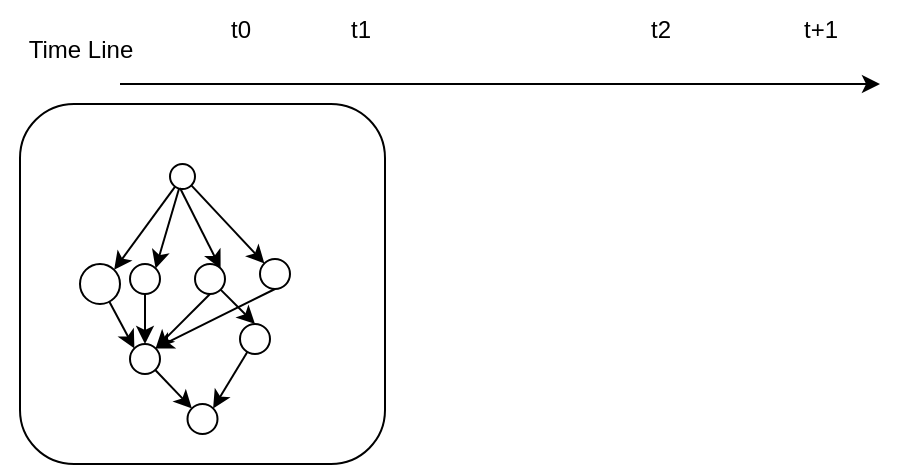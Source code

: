 <mxfile version="24.3.1" type="github">
  <diagram name="第 1 页" id="sSzg4yru0V2jtsQIOEy3">
    <mxGraphModel dx="1034" dy="492" grid="1" gridSize="10" guides="1" tooltips="1" connect="1" arrows="1" fold="1" page="1" pageScale="1" pageWidth="827" pageHeight="1169" math="0" shadow="0">
      <root>
        <mxCell id="0" />
        <mxCell id="1" parent="0" />
        <mxCell id="2k4dwGGTvVKfZvUi6wRE-2" value="" style="endArrow=classic;html=1;rounded=0;" edge="1" parent="1">
          <mxGeometry width="50" height="50" relative="1" as="geometry">
            <mxPoint x="80" y="120" as="sourcePoint" />
            <mxPoint x="460" y="120" as="targetPoint" />
          </mxGeometry>
        </mxCell>
        <mxCell id="2k4dwGGTvVKfZvUi6wRE-3" value="Time Line" style="text;html=1;align=center;verticalAlign=middle;resizable=0;points=[];autosize=1;strokeColor=none;fillColor=none;" vertex="1" parent="1">
          <mxGeometry x="20" y="88" width="80" height="30" as="geometry" />
        </mxCell>
        <mxCell id="2k4dwGGTvVKfZvUi6wRE-4" value="t0" style="text;html=1;align=center;verticalAlign=middle;resizable=0;points=[];autosize=1;strokeColor=none;fillColor=none;" vertex="1" parent="1">
          <mxGeometry x="125" y="78" width="30" height="30" as="geometry" />
        </mxCell>
        <mxCell id="2k4dwGGTvVKfZvUi6wRE-5" value="t1" style="text;html=1;align=center;verticalAlign=middle;resizable=0;points=[];autosize=1;strokeColor=none;fillColor=none;" vertex="1" parent="1">
          <mxGeometry x="185" y="78" width="30" height="30" as="geometry" />
        </mxCell>
        <mxCell id="2k4dwGGTvVKfZvUi6wRE-6" value="t2" style="text;html=1;align=center;verticalAlign=middle;resizable=0;points=[];autosize=1;strokeColor=none;fillColor=none;" vertex="1" parent="1">
          <mxGeometry x="335" y="78" width="30" height="30" as="geometry" />
        </mxCell>
        <mxCell id="2k4dwGGTvVKfZvUi6wRE-7" value="t+1" style="text;html=1;align=center;verticalAlign=middle;resizable=0;points=[];autosize=1;strokeColor=none;fillColor=none;" vertex="1" parent="1">
          <mxGeometry x="410" y="78" width="40" height="30" as="geometry" />
        </mxCell>
        <mxCell id="2k4dwGGTvVKfZvUi6wRE-8" value="" style="rounded=1;whiteSpace=wrap;html=1;" vertex="1" parent="1">
          <mxGeometry x="30" y="130" width="182.5" height="180" as="geometry" />
        </mxCell>
        <mxCell id="2k4dwGGTvVKfZvUi6wRE-18" style="rounded=0;orthogonalLoop=1;jettySize=auto;html=1;entryX=1;entryY=0;entryDx=0;entryDy=0;" edge="1" parent="1" source="2k4dwGGTvVKfZvUi6wRE-10" target="2k4dwGGTvVKfZvUi6wRE-11">
          <mxGeometry relative="1" as="geometry" />
        </mxCell>
        <mxCell id="2k4dwGGTvVKfZvUi6wRE-32" style="rounded=0;orthogonalLoop=1;jettySize=auto;html=1;entryX=1;entryY=0;entryDx=0;entryDy=0;" edge="1" parent="1" source="2k4dwGGTvVKfZvUi6wRE-10" target="2k4dwGGTvVKfZvUi6wRE-30">
          <mxGeometry relative="1" as="geometry" />
        </mxCell>
        <mxCell id="2k4dwGGTvVKfZvUi6wRE-10" value="" style="ellipse;whiteSpace=wrap;html=1;aspect=fixed;" vertex="1" parent="1">
          <mxGeometry x="105" y="160" width="12.5" height="12.5" as="geometry" />
        </mxCell>
        <mxCell id="2k4dwGGTvVKfZvUi6wRE-11" value="" style="ellipse;whiteSpace=wrap;html=1;aspect=fixed;" vertex="1" parent="1">
          <mxGeometry x="85" y="210" width="15" height="15" as="geometry" />
        </mxCell>
        <mxCell id="2k4dwGGTvVKfZvUi6wRE-42" style="rounded=0;orthogonalLoop=1;jettySize=auto;html=1;entryX=0.5;entryY=0;entryDx=0;entryDy=0;" edge="1" parent="1" source="2k4dwGGTvVKfZvUi6wRE-12" target="2k4dwGGTvVKfZvUi6wRE-16">
          <mxGeometry relative="1" as="geometry" />
        </mxCell>
        <mxCell id="2k4dwGGTvVKfZvUi6wRE-12" value="" style="ellipse;whiteSpace=wrap;html=1;aspect=fixed;" vertex="1" parent="1">
          <mxGeometry x="117.5" y="210" width="15" height="15" as="geometry" />
        </mxCell>
        <mxCell id="2k4dwGGTvVKfZvUi6wRE-13" value="" style="ellipse;whiteSpace=wrap;html=1;aspect=fixed;" vertex="1" parent="1">
          <mxGeometry x="150" y="207.5" width="15" height="15" as="geometry" />
        </mxCell>
        <mxCell id="2k4dwGGTvVKfZvUi6wRE-40" style="rounded=0;orthogonalLoop=1;jettySize=auto;html=1;entryX=0;entryY=0;entryDx=0;entryDy=0;" edge="1" parent="1" source="2k4dwGGTvVKfZvUi6wRE-14" target="2k4dwGGTvVKfZvUi6wRE-17">
          <mxGeometry relative="1" as="geometry" />
        </mxCell>
        <mxCell id="2k4dwGGTvVKfZvUi6wRE-14" value="" style="ellipse;whiteSpace=wrap;html=1;aspect=fixed;" vertex="1" parent="1">
          <mxGeometry x="85" y="250" width="15" height="15" as="geometry" />
        </mxCell>
        <mxCell id="2k4dwGGTvVKfZvUi6wRE-41" style="rounded=0;orthogonalLoop=1;jettySize=auto;html=1;entryX=1;entryY=0;entryDx=0;entryDy=0;" edge="1" parent="1" source="2k4dwGGTvVKfZvUi6wRE-16" target="2k4dwGGTvVKfZvUi6wRE-17">
          <mxGeometry relative="1" as="geometry" />
        </mxCell>
        <mxCell id="2k4dwGGTvVKfZvUi6wRE-16" value="" style="ellipse;whiteSpace=wrap;html=1;aspect=fixed;" vertex="1" parent="1">
          <mxGeometry x="140" y="240" width="15" height="15" as="geometry" />
        </mxCell>
        <mxCell id="2k4dwGGTvVKfZvUi6wRE-17" value="" style="ellipse;whiteSpace=wrap;html=1;aspect=fixed;" vertex="1" parent="1">
          <mxGeometry x="113.75" y="280" width="15" height="15" as="geometry" />
        </mxCell>
        <mxCell id="2k4dwGGTvVKfZvUi6wRE-19" style="rounded=0;orthogonalLoop=1;jettySize=auto;html=1;entryX=1;entryY=0;entryDx=0;entryDy=0;" edge="1" parent="1" target="2k4dwGGTvVKfZvUi6wRE-12">
          <mxGeometry relative="1" as="geometry">
            <mxPoint x="110" y="172" as="sourcePoint" />
            <mxPoint x="98" y="212" as="targetPoint" />
          </mxGeometry>
        </mxCell>
        <mxCell id="2k4dwGGTvVKfZvUi6wRE-20" style="rounded=0;orthogonalLoop=1;jettySize=auto;html=1;entryX=0;entryY=0;entryDx=0;entryDy=0;exitX=1;exitY=1;exitDx=0;exitDy=0;" edge="1" parent="1" source="2k4dwGGTvVKfZvUi6wRE-10" target="2k4dwGGTvVKfZvUi6wRE-13">
          <mxGeometry relative="1" as="geometry">
            <mxPoint x="120" y="182" as="sourcePoint" />
            <mxPoint x="108" y="222" as="targetPoint" />
          </mxGeometry>
        </mxCell>
        <mxCell id="2k4dwGGTvVKfZvUi6wRE-21" style="rounded=0;orthogonalLoop=1;jettySize=auto;html=1;entryX=0.5;entryY=0;entryDx=0;entryDy=0;exitX=0.5;exitY=1;exitDx=0;exitDy=0;" edge="1" parent="1" source="2k4dwGGTvVKfZvUi6wRE-11" target="2k4dwGGTvVKfZvUi6wRE-14">
          <mxGeometry relative="1" as="geometry">
            <mxPoint x="130" y="192" as="sourcePoint" />
            <mxPoint x="118" y="232" as="targetPoint" />
          </mxGeometry>
        </mxCell>
        <mxCell id="2k4dwGGTvVKfZvUi6wRE-22" style="rounded=0;orthogonalLoop=1;jettySize=auto;html=1;entryX=1;entryY=0;entryDx=0;entryDy=0;exitX=0.5;exitY=1;exitDx=0;exitDy=0;" edge="1" parent="1" source="2k4dwGGTvVKfZvUi6wRE-12" target="2k4dwGGTvVKfZvUi6wRE-14">
          <mxGeometry relative="1" as="geometry">
            <mxPoint x="120" y="230" as="sourcePoint" />
            <mxPoint x="128" y="242" as="targetPoint" />
          </mxGeometry>
        </mxCell>
        <mxCell id="2k4dwGGTvVKfZvUi6wRE-23" style="rounded=0;orthogonalLoop=1;jettySize=auto;html=1;entryX=1;entryY=0;entryDx=0;entryDy=0;exitX=0.5;exitY=1;exitDx=0;exitDy=0;" edge="1" parent="1" source="2k4dwGGTvVKfZvUi6wRE-13" target="2k4dwGGTvVKfZvUi6wRE-14">
          <mxGeometry relative="1" as="geometry">
            <mxPoint x="125" y="240" as="sourcePoint" />
            <mxPoint x="138" y="252" as="targetPoint" />
          </mxGeometry>
        </mxCell>
        <mxCell id="2k4dwGGTvVKfZvUi6wRE-37" style="rounded=0;orthogonalLoop=1;jettySize=auto;html=1;entryX=0;entryY=0;entryDx=0;entryDy=0;" edge="1" parent="1" source="2k4dwGGTvVKfZvUi6wRE-30" target="2k4dwGGTvVKfZvUi6wRE-14">
          <mxGeometry relative="1" as="geometry" />
        </mxCell>
        <mxCell id="2k4dwGGTvVKfZvUi6wRE-30" value="" style="ellipse;whiteSpace=wrap;html=1;aspect=fixed;" vertex="1" parent="1">
          <mxGeometry x="60" y="210" width="20" height="20" as="geometry" />
        </mxCell>
      </root>
    </mxGraphModel>
  </diagram>
</mxfile>
